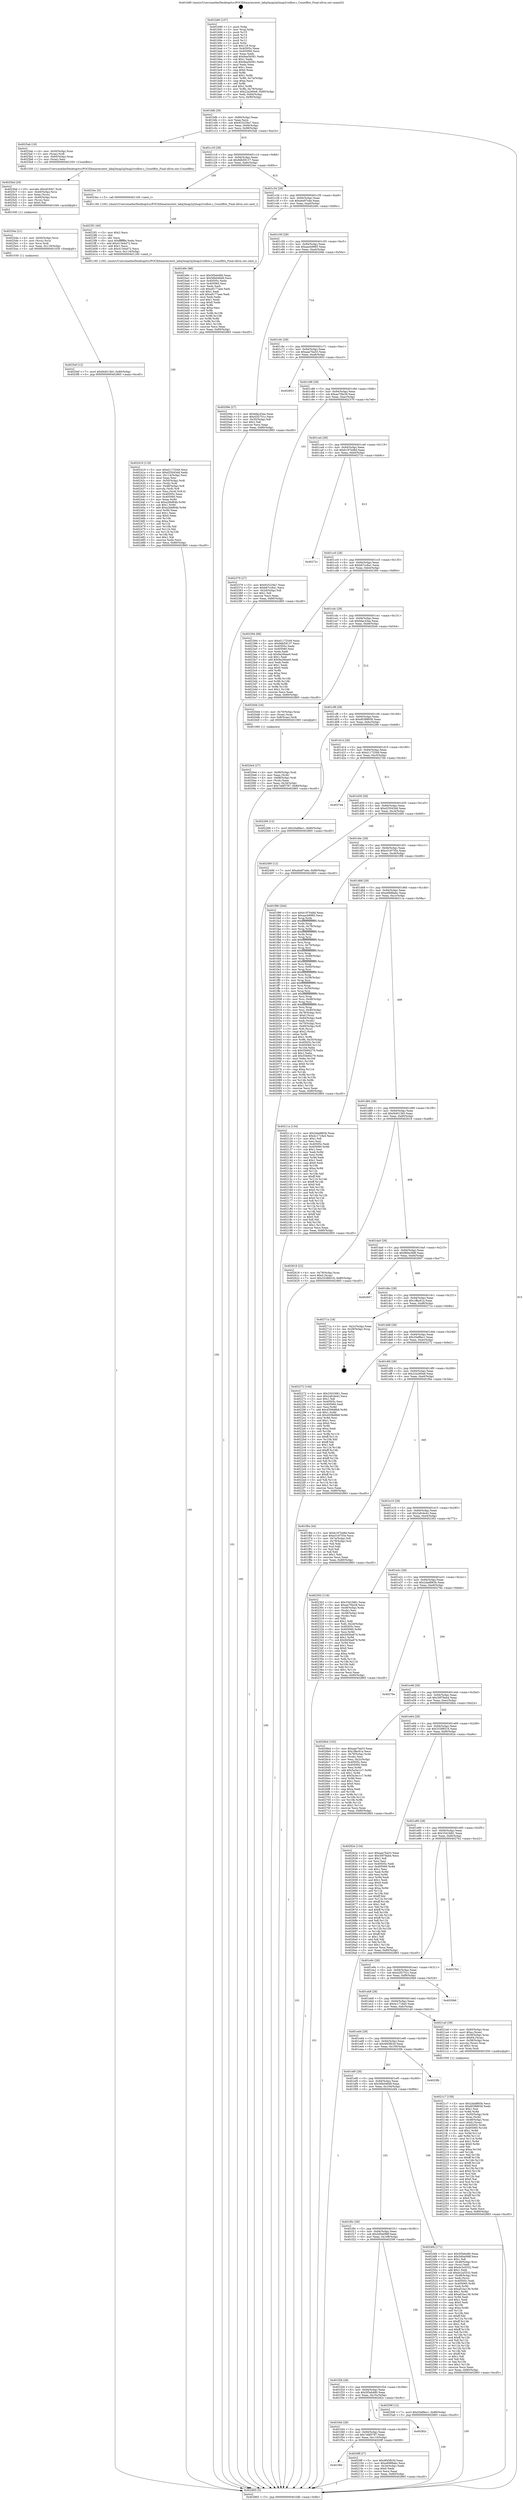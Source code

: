 digraph "0x401b90" {
  label = "0x401b90 (/mnt/c/Users/mathe/Desktop/tcc/POCII/binaries/extr_labq3map2q3map2visflow.c_CountBits_Final-ollvm.out::main(0))"
  labelloc = "t"
  node[shape=record]

  Entry [label="",width=0.3,height=0.3,shape=circle,fillcolor=black,style=filled]
  "0x401bfb" [label="{
     0x401bfb [29]\l
     | [instrs]\l
     &nbsp;&nbsp;0x401bfb \<+3\>: mov -0x80(%rbp),%eax\l
     &nbsp;&nbsp;0x401bfe \<+2\>: mov %eax,%ecx\l
     &nbsp;&nbsp;0x401c00 \<+6\>: sub $0x933229a7,%ecx\l
     &nbsp;&nbsp;0x401c06 \<+6\>: mov %eax,-0x94(%rbp)\l
     &nbsp;&nbsp;0x401c0c \<+6\>: mov %ecx,-0x98(%rbp)\l
     &nbsp;&nbsp;0x401c12 \<+6\>: je 00000000004025ab \<main+0xa1b\>\l
  }"]
  "0x4025ab" [label="{
     0x4025ab [18]\l
     | [instrs]\l
     &nbsp;&nbsp;0x4025ab \<+4\>: mov -0x50(%rbp),%rax\l
     &nbsp;&nbsp;0x4025af \<+3\>: mov (%rax),%rdi\l
     &nbsp;&nbsp;0x4025b2 \<+4\>: mov -0x60(%rbp),%rax\l
     &nbsp;&nbsp;0x4025b6 \<+2\>: mov (%rax),%esi\l
     &nbsp;&nbsp;0x4025b8 \<+5\>: call 0000000000401550 \<CountBits\>\l
     | [calls]\l
     &nbsp;&nbsp;0x401550 \{1\} (/mnt/c/Users/mathe/Desktop/tcc/POCII/binaries/extr_labq3map2q3map2visflow.c_CountBits_Final-ollvm.out::CountBits)\l
  }"]
  "0x401c18" [label="{
     0x401c18 [28]\l
     | [instrs]\l
     &nbsp;&nbsp;0x401c18 \<+5\>: jmp 0000000000401c1d \<main+0x8d\>\l
     &nbsp;&nbsp;0x401c1d \<+6\>: mov -0x94(%rbp),%eax\l
     &nbsp;&nbsp;0x401c23 \<+5\>: sub $0x9db59137,%eax\l
     &nbsp;&nbsp;0x401c28 \<+6\>: mov %eax,-0x9c(%rbp)\l
     &nbsp;&nbsp;0x401c2e \<+6\>: je 00000000004023ec \<main+0x85c\>\l
  }"]
  Exit [label="",width=0.3,height=0.3,shape=circle,fillcolor=black,style=filled,peripheries=2]
  "0x4023ec" [label="{
     0x4023ec [5]\l
     | [instrs]\l
     &nbsp;&nbsp;0x4023ec \<+5\>: call 0000000000401160 \<next_i\>\l
     | [calls]\l
     &nbsp;&nbsp;0x401160 \{100\} (/mnt/c/Users/mathe/Desktop/tcc/POCII/binaries/extr_labq3map2q3map2visflow.c_CountBits_Final-ollvm.out::next_i)\l
  }"]
  "0x401c34" [label="{
     0x401c34 [28]\l
     | [instrs]\l
     &nbsp;&nbsp;0x401c34 \<+5\>: jmp 0000000000401c39 \<main+0xa9\>\l
     &nbsp;&nbsp;0x401c39 \<+6\>: mov -0x94(%rbp),%eax\l
     &nbsp;&nbsp;0x401c3f \<+5\>: sub $0xa6a97a4e,%eax\l
     &nbsp;&nbsp;0x401c44 \<+6\>: mov %eax,-0xa0(%rbp)\l
     &nbsp;&nbsp;0x401c4a \<+6\>: je 000000000040249c \<main+0x90c\>\l
  }"]
  "0x4025ef" [label="{
     0x4025ef [12]\l
     | [instrs]\l
     &nbsp;&nbsp;0x4025ef \<+7\>: movl $0xf44013b5,-0x80(%rbp)\l
     &nbsp;&nbsp;0x4025f6 \<+5\>: jmp 0000000000402865 \<main+0xcd5\>\l
  }"]
  "0x40249c" [label="{
     0x40249c [88]\l
     | [instrs]\l
     &nbsp;&nbsp;0x40249c \<+5\>: mov $0x5f3eb480,%eax\l
     &nbsp;&nbsp;0x4024a1 \<+5\>: mov $0x56b046d9,%ecx\l
     &nbsp;&nbsp;0x4024a6 \<+7\>: mov 0x40505c,%edx\l
     &nbsp;&nbsp;0x4024ad \<+7\>: mov 0x405060,%esi\l
     &nbsp;&nbsp;0x4024b4 \<+2\>: mov %edx,%edi\l
     &nbsp;&nbsp;0x4024b6 \<+6\>: sub $0xa9177aee,%edi\l
     &nbsp;&nbsp;0x4024bc \<+3\>: sub $0x1,%edi\l
     &nbsp;&nbsp;0x4024bf \<+6\>: add $0xa9177aee,%edi\l
     &nbsp;&nbsp;0x4024c5 \<+3\>: imul %edi,%edx\l
     &nbsp;&nbsp;0x4024c8 \<+3\>: and $0x1,%edx\l
     &nbsp;&nbsp;0x4024cb \<+3\>: cmp $0x0,%edx\l
     &nbsp;&nbsp;0x4024ce \<+4\>: sete %r8b\l
     &nbsp;&nbsp;0x4024d2 \<+3\>: cmp $0xa,%esi\l
     &nbsp;&nbsp;0x4024d5 \<+4\>: setl %r9b\l
     &nbsp;&nbsp;0x4024d9 \<+3\>: mov %r8b,%r10b\l
     &nbsp;&nbsp;0x4024dc \<+3\>: and %r9b,%r10b\l
     &nbsp;&nbsp;0x4024df \<+3\>: xor %r9b,%r8b\l
     &nbsp;&nbsp;0x4024e2 \<+3\>: or %r8b,%r10b\l
     &nbsp;&nbsp;0x4024e5 \<+4\>: test $0x1,%r10b\l
     &nbsp;&nbsp;0x4024e9 \<+3\>: cmovne %ecx,%eax\l
     &nbsp;&nbsp;0x4024ec \<+3\>: mov %eax,-0x80(%rbp)\l
     &nbsp;&nbsp;0x4024ef \<+5\>: jmp 0000000000402865 \<main+0xcd5\>\l
  }"]
  "0x401c50" [label="{
     0x401c50 [28]\l
     | [instrs]\l
     &nbsp;&nbsp;0x401c50 \<+5\>: jmp 0000000000401c55 \<main+0xc5\>\l
     &nbsp;&nbsp;0x401c55 \<+6\>: mov -0x94(%rbp),%eax\l
     &nbsp;&nbsp;0x401c5b \<+5\>: sub $0xaacb9985,%eax\l
     &nbsp;&nbsp;0x401c60 \<+6\>: mov %eax,-0xa4(%rbp)\l
     &nbsp;&nbsp;0x401c66 \<+6\>: je 000000000040209e \<main+0x50e\>\l
  }"]
  "0x4025da" [label="{
     0x4025da [21]\l
     | [instrs]\l
     &nbsp;&nbsp;0x4025da \<+4\>: mov -0x50(%rbp),%rcx\l
     &nbsp;&nbsp;0x4025de \<+3\>: mov (%rcx),%rcx\l
     &nbsp;&nbsp;0x4025e1 \<+3\>: mov %rcx,%rdi\l
     &nbsp;&nbsp;0x4025e4 \<+6\>: mov %eax,-0x118(%rbp)\l
     &nbsp;&nbsp;0x4025ea \<+5\>: call 0000000000401030 \<free@plt\>\l
     | [calls]\l
     &nbsp;&nbsp;0x401030 \{1\} (unknown)\l
  }"]
  "0x40209e" [label="{
     0x40209e [27]\l
     | [instrs]\l
     &nbsp;&nbsp;0x40209e \<+5\>: mov $0xbfac43ea,%eax\l
     &nbsp;&nbsp;0x4020a3 \<+5\>: mov $0x42f2701c,%ecx\l
     &nbsp;&nbsp;0x4020a8 \<+3\>: mov -0x35(%rbp),%dl\l
     &nbsp;&nbsp;0x4020ab \<+3\>: test $0x1,%dl\l
     &nbsp;&nbsp;0x4020ae \<+3\>: cmovne %ecx,%eax\l
     &nbsp;&nbsp;0x4020b1 \<+3\>: mov %eax,-0x80(%rbp)\l
     &nbsp;&nbsp;0x4020b4 \<+5\>: jmp 0000000000402865 \<main+0xcd5\>\l
  }"]
  "0x401c6c" [label="{
     0x401c6c [28]\l
     | [instrs]\l
     &nbsp;&nbsp;0x401c6c \<+5\>: jmp 0000000000401c71 \<main+0xe1\>\l
     &nbsp;&nbsp;0x401c71 \<+6\>: mov -0x94(%rbp),%eax\l
     &nbsp;&nbsp;0x401c77 \<+5\>: sub $0xaae7ba53,%eax\l
     &nbsp;&nbsp;0x401c7c \<+6\>: mov %eax,-0xa8(%rbp)\l
     &nbsp;&nbsp;0x401c82 \<+6\>: je 0000000000402853 \<main+0xcc3\>\l
  }"]
  "0x4025bd" [label="{
     0x4025bd [29]\l
     | [instrs]\l
     &nbsp;&nbsp;0x4025bd \<+10\>: movabs $0x4030b7,%rdi\l
     &nbsp;&nbsp;0x4025c7 \<+4\>: mov -0x40(%rbp),%rcx\l
     &nbsp;&nbsp;0x4025cb \<+2\>: mov %eax,(%rcx)\l
     &nbsp;&nbsp;0x4025cd \<+4\>: mov -0x40(%rbp),%rcx\l
     &nbsp;&nbsp;0x4025d1 \<+2\>: mov (%rcx),%esi\l
     &nbsp;&nbsp;0x4025d3 \<+2\>: mov $0x0,%al\l
     &nbsp;&nbsp;0x4025d5 \<+5\>: call 0000000000401040 \<printf@plt\>\l
     | [calls]\l
     &nbsp;&nbsp;0x401040 \{1\} (unknown)\l
  }"]
  "0x402853" [label="{
     0x402853\l
  }", style=dashed]
  "0x401c88" [label="{
     0x401c88 [28]\l
     | [instrs]\l
     &nbsp;&nbsp;0x401c88 \<+5\>: jmp 0000000000401c8d \<main+0xfd\>\l
     &nbsp;&nbsp;0x401c8d \<+6\>: mov -0x94(%rbp),%eax\l
     &nbsp;&nbsp;0x401c93 \<+5\>: sub $0xae7f4e28,%eax\l
     &nbsp;&nbsp;0x401c98 \<+6\>: mov %eax,-0xac(%rbp)\l
     &nbsp;&nbsp;0x401c9e \<+6\>: je 0000000000402379 \<main+0x7e9\>\l
  }"]
  "0x402419" [label="{
     0x402419 [119]\l
     | [instrs]\l
     &nbsp;&nbsp;0x402419 \<+5\>: mov $0xd1172549,%ecx\l
     &nbsp;&nbsp;0x40241e \<+5\>: mov $0xd25043dd,%edx\l
     &nbsp;&nbsp;0x402423 \<+6\>: mov -0x114(%rbp),%esi\l
     &nbsp;&nbsp;0x402429 \<+3\>: imul %eax,%esi\l
     &nbsp;&nbsp;0x40242c \<+4\>: mov -0x50(%rbp),%rdi\l
     &nbsp;&nbsp;0x402430 \<+3\>: mov (%rdi),%rdi\l
     &nbsp;&nbsp;0x402433 \<+4\>: mov -0x48(%rbp),%r8\l
     &nbsp;&nbsp;0x402437 \<+3\>: movslq (%r8),%r8\l
     &nbsp;&nbsp;0x40243a \<+4\>: mov %esi,(%rdi,%r8,4)\l
     &nbsp;&nbsp;0x40243e \<+7\>: mov 0x40505c,%eax\l
     &nbsp;&nbsp;0x402445 \<+7\>: mov 0x405060,%esi\l
     &nbsp;&nbsp;0x40244c \<+3\>: mov %eax,%r9d\l
     &nbsp;&nbsp;0x40244f \<+7\>: sub $0xa2bbf64b,%r9d\l
     &nbsp;&nbsp;0x402456 \<+4\>: sub $0x1,%r9d\l
     &nbsp;&nbsp;0x40245a \<+7\>: add $0xa2bbf64b,%r9d\l
     &nbsp;&nbsp;0x402461 \<+4\>: imul %r9d,%eax\l
     &nbsp;&nbsp;0x402465 \<+3\>: and $0x1,%eax\l
     &nbsp;&nbsp;0x402468 \<+3\>: cmp $0x0,%eax\l
     &nbsp;&nbsp;0x40246b \<+4\>: sete %r10b\l
     &nbsp;&nbsp;0x40246f \<+3\>: cmp $0xa,%esi\l
     &nbsp;&nbsp;0x402472 \<+4\>: setl %r11b\l
     &nbsp;&nbsp;0x402476 \<+3\>: mov %r10b,%bl\l
     &nbsp;&nbsp;0x402479 \<+3\>: and %r11b,%bl\l
     &nbsp;&nbsp;0x40247c \<+3\>: xor %r11b,%r10b\l
     &nbsp;&nbsp;0x40247f \<+3\>: or %r10b,%bl\l
     &nbsp;&nbsp;0x402482 \<+3\>: test $0x1,%bl\l
     &nbsp;&nbsp;0x402485 \<+3\>: cmovne %edx,%ecx\l
     &nbsp;&nbsp;0x402488 \<+3\>: mov %ecx,-0x80(%rbp)\l
     &nbsp;&nbsp;0x40248b \<+5\>: jmp 0000000000402865 \<main+0xcd5\>\l
  }"]
  "0x402379" [label="{
     0x402379 [27]\l
     | [instrs]\l
     &nbsp;&nbsp;0x402379 \<+5\>: mov $0x933229a7,%eax\l
     &nbsp;&nbsp;0x40237e \<+5\>: mov $0xb67cc6a1,%ecx\l
     &nbsp;&nbsp;0x402383 \<+3\>: mov -0x2d(%rbp),%dl\l
     &nbsp;&nbsp;0x402386 \<+3\>: test $0x1,%dl\l
     &nbsp;&nbsp;0x402389 \<+3\>: cmovne %ecx,%eax\l
     &nbsp;&nbsp;0x40238c \<+3\>: mov %eax,-0x80(%rbp)\l
     &nbsp;&nbsp;0x40238f \<+5\>: jmp 0000000000402865 \<main+0xcd5\>\l
  }"]
  "0x401ca4" [label="{
     0x401ca4 [28]\l
     | [instrs]\l
     &nbsp;&nbsp;0x401ca4 \<+5\>: jmp 0000000000401ca9 \<main+0x119\>\l
     &nbsp;&nbsp;0x401ca9 \<+6\>: mov -0x94(%rbp),%eax\l
     &nbsp;&nbsp;0x401caf \<+5\>: sub $0xb197b48d,%eax\l
     &nbsp;&nbsp;0x401cb4 \<+6\>: mov %eax,-0xb0(%rbp)\l
     &nbsp;&nbsp;0x401cba \<+6\>: je 000000000040272c \<main+0xb9c\>\l
  }"]
  "0x4023f1" [label="{
     0x4023f1 [40]\l
     | [instrs]\l
     &nbsp;&nbsp;0x4023f1 \<+5\>: mov $0x2,%ecx\l
     &nbsp;&nbsp;0x4023f6 \<+1\>: cltd\l
     &nbsp;&nbsp;0x4023f7 \<+2\>: idiv %ecx\l
     &nbsp;&nbsp;0x4023f9 \<+6\>: imul $0xfffffffe,%edx,%ecx\l
     &nbsp;&nbsp;0x4023ff \<+6\>: add $0x41344d72,%ecx\l
     &nbsp;&nbsp;0x402405 \<+3\>: add $0x1,%ecx\l
     &nbsp;&nbsp;0x402408 \<+6\>: sub $0x41344d72,%ecx\l
     &nbsp;&nbsp;0x40240e \<+6\>: mov %ecx,-0x114(%rbp)\l
     &nbsp;&nbsp;0x402414 \<+5\>: call 0000000000401160 \<next_i\>\l
     | [calls]\l
     &nbsp;&nbsp;0x401160 \{100\} (/mnt/c/Users/mathe/Desktop/tcc/POCII/binaries/extr_labq3map2q3map2visflow.c_CountBits_Final-ollvm.out::next_i)\l
  }"]
  "0x40272c" [label="{
     0x40272c\l
  }", style=dashed]
  "0x401cc0" [label="{
     0x401cc0 [28]\l
     | [instrs]\l
     &nbsp;&nbsp;0x401cc0 \<+5\>: jmp 0000000000401cc5 \<main+0x135\>\l
     &nbsp;&nbsp;0x401cc5 \<+6\>: mov -0x94(%rbp),%eax\l
     &nbsp;&nbsp;0x401ccb \<+5\>: sub $0xb67cc6a1,%eax\l
     &nbsp;&nbsp;0x401cd0 \<+6\>: mov %eax,-0xb4(%rbp)\l
     &nbsp;&nbsp;0x401cd6 \<+6\>: je 0000000000402394 \<main+0x804\>\l
  }"]
  "0x4021c7" [label="{
     0x4021c7 [159]\l
     | [instrs]\l
     &nbsp;&nbsp;0x4021c7 \<+5\>: mov $0x2dad883b,%ecx\l
     &nbsp;&nbsp;0x4021cc \<+5\>: mov $0xd0388936,%edx\l
     &nbsp;&nbsp;0x4021d1 \<+3\>: mov $0x1,%sil\l
     &nbsp;&nbsp;0x4021d4 \<+3\>: xor %r8d,%r8d\l
     &nbsp;&nbsp;0x4021d7 \<+4\>: mov -0x50(%rbp),%rdi\l
     &nbsp;&nbsp;0x4021db \<+3\>: mov %rax,(%rdi)\l
     &nbsp;&nbsp;0x4021de \<+4\>: mov -0x48(%rbp),%rax\l
     &nbsp;&nbsp;0x4021e2 \<+6\>: movl $0x0,(%rax)\l
     &nbsp;&nbsp;0x4021e8 \<+8\>: mov 0x40505c,%r9d\l
     &nbsp;&nbsp;0x4021f0 \<+8\>: mov 0x405060,%r10d\l
     &nbsp;&nbsp;0x4021f8 \<+4\>: sub $0x1,%r8d\l
     &nbsp;&nbsp;0x4021fc \<+3\>: mov %r9d,%r11d\l
     &nbsp;&nbsp;0x4021ff \<+3\>: add %r8d,%r11d\l
     &nbsp;&nbsp;0x402202 \<+4\>: imul %r11d,%r9d\l
     &nbsp;&nbsp;0x402206 \<+4\>: and $0x1,%r9d\l
     &nbsp;&nbsp;0x40220a \<+4\>: cmp $0x0,%r9d\l
     &nbsp;&nbsp;0x40220e \<+3\>: sete %bl\l
     &nbsp;&nbsp;0x402211 \<+4\>: cmp $0xa,%r10d\l
     &nbsp;&nbsp;0x402215 \<+4\>: setl %r14b\l
     &nbsp;&nbsp;0x402219 \<+3\>: mov %bl,%r15b\l
     &nbsp;&nbsp;0x40221c \<+4\>: xor $0xff,%r15b\l
     &nbsp;&nbsp;0x402220 \<+3\>: mov %r14b,%r12b\l
     &nbsp;&nbsp;0x402223 \<+4\>: xor $0xff,%r12b\l
     &nbsp;&nbsp;0x402227 \<+4\>: xor $0x0,%sil\l
     &nbsp;&nbsp;0x40222b \<+3\>: mov %r15b,%r13b\l
     &nbsp;&nbsp;0x40222e \<+4\>: and $0x0,%r13b\l
     &nbsp;&nbsp;0x402232 \<+3\>: and %sil,%bl\l
     &nbsp;&nbsp;0x402235 \<+3\>: mov %r12b,%al\l
     &nbsp;&nbsp;0x402238 \<+2\>: and $0x0,%al\l
     &nbsp;&nbsp;0x40223a \<+3\>: and %sil,%r14b\l
     &nbsp;&nbsp;0x40223d \<+3\>: or %bl,%r13b\l
     &nbsp;&nbsp;0x402240 \<+3\>: or %r14b,%al\l
     &nbsp;&nbsp;0x402243 \<+3\>: xor %al,%r13b\l
     &nbsp;&nbsp;0x402246 \<+3\>: or %r12b,%r15b\l
     &nbsp;&nbsp;0x402249 \<+4\>: xor $0xff,%r15b\l
     &nbsp;&nbsp;0x40224d \<+4\>: or $0x0,%sil\l
     &nbsp;&nbsp;0x402251 \<+3\>: and %sil,%r15b\l
     &nbsp;&nbsp;0x402254 \<+3\>: or %r15b,%r13b\l
     &nbsp;&nbsp;0x402257 \<+4\>: test $0x1,%r13b\l
     &nbsp;&nbsp;0x40225b \<+3\>: cmovne %edx,%ecx\l
     &nbsp;&nbsp;0x40225e \<+3\>: mov %ecx,-0x80(%rbp)\l
     &nbsp;&nbsp;0x402261 \<+5\>: jmp 0000000000402865 \<main+0xcd5\>\l
  }"]
  "0x402394" [label="{
     0x402394 [88]\l
     | [instrs]\l
     &nbsp;&nbsp;0x402394 \<+5\>: mov $0xd1172549,%eax\l
     &nbsp;&nbsp;0x402399 \<+5\>: mov $0x9db59137,%ecx\l
     &nbsp;&nbsp;0x40239e \<+7\>: mov 0x40505c,%edx\l
     &nbsp;&nbsp;0x4023a5 \<+7\>: mov 0x405060,%esi\l
     &nbsp;&nbsp;0x4023ac \<+2\>: mov %edx,%edi\l
     &nbsp;&nbsp;0x4023ae \<+6\>: sub $0x9a26bae0,%edi\l
     &nbsp;&nbsp;0x4023b4 \<+3\>: sub $0x1,%edi\l
     &nbsp;&nbsp;0x4023b7 \<+6\>: add $0x9a26bae0,%edi\l
     &nbsp;&nbsp;0x4023bd \<+3\>: imul %edi,%edx\l
     &nbsp;&nbsp;0x4023c0 \<+3\>: and $0x1,%edx\l
     &nbsp;&nbsp;0x4023c3 \<+3\>: cmp $0x0,%edx\l
     &nbsp;&nbsp;0x4023c6 \<+4\>: sete %r8b\l
     &nbsp;&nbsp;0x4023ca \<+3\>: cmp $0xa,%esi\l
     &nbsp;&nbsp;0x4023cd \<+4\>: setl %r9b\l
     &nbsp;&nbsp;0x4023d1 \<+3\>: mov %r8b,%r10b\l
     &nbsp;&nbsp;0x4023d4 \<+3\>: and %r9b,%r10b\l
     &nbsp;&nbsp;0x4023d7 \<+3\>: xor %r9b,%r8b\l
     &nbsp;&nbsp;0x4023da \<+3\>: or %r8b,%r10b\l
     &nbsp;&nbsp;0x4023dd \<+4\>: test $0x1,%r10b\l
     &nbsp;&nbsp;0x4023e1 \<+3\>: cmovne %ecx,%eax\l
     &nbsp;&nbsp;0x4023e4 \<+3\>: mov %eax,-0x80(%rbp)\l
     &nbsp;&nbsp;0x4023e7 \<+5\>: jmp 0000000000402865 \<main+0xcd5\>\l
  }"]
  "0x401cdc" [label="{
     0x401cdc [28]\l
     | [instrs]\l
     &nbsp;&nbsp;0x401cdc \<+5\>: jmp 0000000000401ce1 \<main+0x151\>\l
     &nbsp;&nbsp;0x401ce1 \<+6\>: mov -0x94(%rbp),%eax\l
     &nbsp;&nbsp;0x401ce7 \<+5\>: sub $0xbfac43ea,%eax\l
     &nbsp;&nbsp;0x401cec \<+6\>: mov %eax,-0xb8(%rbp)\l
     &nbsp;&nbsp;0x401cf2 \<+6\>: je 00000000004020d4 \<main+0x544\>\l
  }"]
  "0x401f60" [label="{
     0x401f60\l
  }", style=dashed]
  "0x4020d4" [label="{
     0x4020d4 [16]\l
     | [instrs]\l
     &nbsp;&nbsp;0x4020d4 \<+4\>: mov -0x70(%rbp),%rax\l
     &nbsp;&nbsp;0x4020d8 \<+3\>: mov (%rax),%rax\l
     &nbsp;&nbsp;0x4020db \<+4\>: mov 0x8(%rax),%rdi\l
     &nbsp;&nbsp;0x4020df \<+5\>: call 0000000000401060 \<atoi@plt\>\l
     | [calls]\l
     &nbsp;&nbsp;0x401060 \{1\} (unknown)\l
  }"]
  "0x401cf8" [label="{
     0x401cf8 [28]\l
     | [instrs]\l
     &nbsp;&nbsp;0x401cf8 \<+5\>: jmp 0000000000401cfd \<main+0x16d\>\l
     &nbsp;&nbsp;0x401cfd \<+6\>: mov -0x94(%rbp),%eax\l
     &nbsp;&nbsp;0x401d03 \<+5\>: sub $0xd0388936,%eax\l
     &nbsp;&nbsp;0x401d08 \<+6\>: mov %eax,-0xbc(%rbp)\l
     &nbsp;&nbsp;0x401d0e \<+6\>: je 0000000000402266 \<main+0x6d6\>\l
  }"]
  "0x4020ff" [label="{
     0x4020ff [27]\l
     | [instrs]\l
     &nbsp;&nbsp;0x4020ff \<+5\>: mov $0x4f45fb3d,%eax\l
     &nbsp;&nbsp;0x402104 \<+5\>: mov $0xe6988abc,%ecx\l
     &nbsp;&nbsp;0x402109 \<+3\>: mov -0x34(%rbp),%edx\l
     &nbsp;&nbsp;0x40210c \<+3\>: cmp $0x0,%edx\l
     &nbsp;&nbsp;0x40210f \<+3\>: cmove %ecx,%eax\l
     &nbsp;&nbsp;0x402112 \<+3\>: mov %eax,-0x80(%rbp)\l
     &nbsp;&nbsp;0x402115 \<+5\>: jmp 0000000000402865 \<main+0xcd5\>\l
  }"]
  "0x402266" [label="{
     0x402266 [12]\l
     | [instrs]\l
     &nbsp;&nbsp;0x402266 \<+7\>: movl $0x20af9ec1,-0x80(%rbp)\l
     &nbsp;&nbsp;0x40226d \<+5\>: jmp 0000000000402865 \<main+0xcd5\>\l
  }"]
  "0x401d14" [label="{
     0x401d14 [28]\l
     | [instrs]\l
     &nbsp;&nbsp;0x401d14 \<+5\>: jmp 0000000000401d19 \<main+0x189\>\l
     &nbsp;&nbsp;0x401d19 \<+6\>: mov -0x94(%rbp),%eax\l
     &nbsp;&nbsp;0x401d1f \<+5\>: sub $0xd1172549,%eax\l
     &nbsp;&nbsp;0x401d24 \<+6\>: mov %eax,-0xc0(%rbp)\l
     &nbsp;&nbsp;0x401d2a \<+6\>: je 00000000004027d4 \<main+0xc44\>\l
  }"]
  "0x401f44" [label="{
     0x401f44 [28]\l
     | [instrs]\l
     &nbsp;&nbsp;0x401f44 \<+5\>: jmp 0000000000401f49 \<main+0x3b9\>\l
     &nbsp;&nbsp;0x401f49 \<+6\>: mov -0x94(%rbp),%eax\l
     &nbsp;&nbsp;0x401f4f \<+5\>: sub $0x7ddf3787,%eax\l
     &nbsp;&nbsp;0x401f54 \<+6\>: mov %eax,-0x110(%rbp)\l
     &nbsp;&nbsp;0x401f5a \<+6\>: je 00000000004020ff \<main+0x56f\>\l
  }"]
  "0x4027d4" [label="{
     0x4027d4\l
  }", style=dashed]
  "0x401d30" [label="{
     0x401d30 [28]\l
     | [instrs]\l
     &nbsp;&nbsp;0x401d30 \<+5\>: jmp 0000000000401d35 \<main+0x1a5\>\l
     &nbsp;&nbsp;0x401d35 \<+6\>: mov -0x94(%rbp),%eax\l
     &nbsp;&nbsp;0x401d3b \<+5\>: sub $0xd25043dd,%eax\l
     &nbsp;&nbsp;0x401d40 \<+6\>: mov %eax,-0xc4(%rbp)\l
     &nbsp;&nbsp;0x401d46 \<+6\>: je 0000000000402490 \<main+0x900\>\l
  }"]
  "0x40282c" [label="{
     0x40282c\l
  }", style=dashed]
  "0x402490" [label="{
     0x402490 [12]\l
     | [instrs]\l
     &nbsp;&nbsp;0x402490 \<+7\>: movl $0xa6a97a4e,-0x80(%rbp)\l
     &nbsp;&nbsp;0x402497 \<+5\>: jmp 0000000000402865 \<main+0xcd5\>\l
  }"]
  "0x401d4c" [label="{
     0x401d4c [28]\l
     | [instrs]\l
     &nbsp;&nbsp;0x401d4c \<+5\>: jmp 0000000000401d51 \<main+0x1c1\>\l
     &nbsp;&nbsp;0x401d51 \<+6\>: mov -0x94(%rbp),%eax\l
     &nbsp;&nbsp;0x401d57 \<+5\>: sub $0xe318755e,%eax\l
     &nbsp;&nbsp;0x401d5c \<+6\>: mov %eax,-0xc8(%rbp)\l
     &nbsp;&nbsp;0x401d62 \<+6\>: je 0000000000401f96 \<main+0x406\>\l
  }"]
  "0x401f28" [label="{
     0x401f28 [28]\l
     | [instrs]\l
     &nbsp;&nbsp;0x401f28 \<+5\>: jmp 0000000000401f2d \<main+0x39d\>\l
     &nbsp;&nbsp;0x401f2d \<+6\>: mov -0x94(%rbp),%eax\l
     &nbsp;&nbsp;0x401f33 \<+5\>: sub $0x5f3eb480,%eax\l
     &nbsp;&nbsp;0x401f38 \<+6\>: mov %eax,-0x10c(%rbp)\l
     &nbsp;&nbsp;0x401f3e \<+6\>: je 000000000040282c \<main+0xc9c\>\l
  }"]
  "0x401f96" [label="{
     0x401f96 [264]\l
     | [instrs]\l
     &nbsp;&nbsp;0x401f96 \<+5\>: mov $0xb197b48d,%eax\l
     &nbsp;&nbsp;0x401f9b \<+5\>: mov $0xaacb9985,%ecx\l
     &nbsp;&nbsp;0x401fa0 \<+3\>: mov %rsp,%rdx\l
     &nbsp;&nbsp;0x401fa3 \<+4\>: add $0xfffffffffffffff0,%rdx\l
     &nbsp;&nbsp;0x401fa7 \<+3\>: mov %rdx,%rsp\l
     &nbsp;&nbsp;0x401faa \<+4\>: mov %rdx,-0x78(%rbp)\l
     &nbsp;&nbsp;0x401fae \<+3\>: mov %rsp,%rdx\l
     &nbsp;&nbsp;0x401fb1 \<+4\>: add $0xfffffffffffffff0,%rdx\l
     &nbsp;&nbsp;0x401fb5 \<+3\>: mov %rdx,%rsp\l
     &nbsp;&nbsp;0x401fb8 \<+3\>: mov %rsp,%rsi\l
     &nbsp;&nbsp;0x401fbb \<+4\>: add $0xfffffffffffffff0,%rsi\l
     &nbsp;&nbsp;0x401fbf \<+3\>: mov %rsi,%rsp\l
     &nbsp;&nbsp;0x401fc2 \<+4\>: mov %rsi,-0x70(%rbp)\l
     &nbsp;&nbsp;0x401fc6 \<+3\>: mov %rsp,%rsi\l
     &nbsp;&nbsp;0x401fc9 \<+4\>: add $0xfffffffffffffff0,%rsi\l
     &nbsp;&nbsp;0x401fcd \<+3\>: mov %rsi,%rsp\l
     &nbsp;&nbsp;0x401fd0 \<+4\>: mov %rsi,-0x68(%rbp)\l
     &nbsp;&nbsp;0x401fd4 \<+3\>: mov %rsp,%rsi\l
     &nbsp;&nbsp;0x401fd7 \<+4\>: add $0xfffffffffffffff0,%rsi\l
     &nbsp;&nbsp;0x401fdb \<+3\>: mov %rsi,%rsp\l
     &nbsp;&nbsp;0x401fde \<+4\>: mov %rsi,-0x60(%rbp)\l
     &nbsp;&nbsp;0x401fe2 \<+3\>: mov %rsp,%rsi\l
     &nbsp;&nbsp;0x401fe5 \<+4\>: add $0xfffffffffffffff0,%rsi\l
     &nbsp;&nbsp;0x401fe9 \<+3\>: mov %rsi,%rsp\l
     &nbsp;&nbsp;0x401fec \<+4\>: mov %rsi,-0x58(%rbp)\l
     &nbsp;&nbsp;0x401ff0 \<+3\>: mov %rsp,%rsi\l
     &nbsp;&nbsp;0x401ff3 \<+4\>: add $0xfffffffffffffff0,%rsi\l
     &nbsp;&nbsp;0x401ff7 \<+3\>: mov %rsi,%rsp\l
     &nbsp;&nbsp;0x401ffa \<+4\>: mov %rsi,-0x50(%rbp)\l
     &nbsp;&nbsp;0x401ffe \<+3\>: mov %rsp,%rsi\l
     &nbsp;&nbsp;0x402001 \<+4\>: add $0xfffffffffffffff0,%rsi\l
     &nbsp;&nbsp;0x402005 \<+3\>: mov %rsi,%rsp\l
     &nbsp;&nbsp;0x402008 \<+4\>: mov %rsi,-0x48(%rbp)\l
     &nbsp;&nbsp;0x40200c \<+3\>: mov %rsp,%rsi\l
     &nbsp;&nbsp;0x40200f \<+4\>: add $0xfffffffffffffff0,%rsi\l
     &nbsp;&nbsp;0x402013 \<+3\>: mov %rsi,%rsp\l
     &nbsp;&nbsp;0x402016 \<+4\>: mov %rsi,-0x40(%rbp)\l
     &nbsp;&nbsp;0x40201a \<+4\>: mov -0x78(%rbp),%rsi\l
     &nbsp;&nbsp;0x40201e \<+6\>: movl $0x0,(%rsi)\l
     &nbsp;&nbsp;0x402024 \<+6\>: mov -0x84(%rbp),%edi\l
     &nbsp;&nbsp;0x40202a \<+2\>: mov %edi,(%rdx)\l
     &nbsp;&nbsp;0x40202c \<+4\>: mov -0x70(%rbp),%rsi\l
     &nbsp;&nbsp;0x402030 \<+7\>: mov -0x90(%rbp),%r8\l
     &nbsp;&nbsp;0x402037 \<+3\>: mov %r8,(%rsi)\l
     &nbsp;&nbsp;0x40203a \<+3\>: cmpl $0x2,(%rdx)\l
     &nbsp;&nbsp;0x40203d \<+4\>: setne %r9b\l
     &nbsp;&nbsp;0x402041 \<+4\>: and $0x1,%r9b\l
     &nbsp;&nbsp;0x402045 \<+4\>: mov %r9b,-0x35(%rbp)\l
     &nbsp;&nbsp;0x402049 \<+8\>: mov 0x40505c,%r10d\l
     &nbsp;&nbsp;0x402051 \<+8\>: mov 0x405060,%r11d\l
     &nbsp;&nbsp;0x402059 \<+3\>: mov %r10d,%ebx\l
     &nbsp;&nbsp;0x40205c \<+6\>: sub $0x55b84279,%ebx\l
     &nbsp;&nbsp;0x402062 \<+3\>: sub $0x1,%ebx\l
     &nbsp;&nbsp;0x402065 \<+6\>: add $0x55b84279,%ebx\l
     &nbsp;&nbsp;0x40206b \<+4\>: imul %ebx,%r10d\l
     &nbsp;&nbsp;0x40206f \<+4\>: and $0x1,%r10d\l
     &nbsp;&nbsp;0x402073 \<+4\>: cmp $0x0,%r10d\l
     &nbsp;&nbsp;0x402077 \<+4\>: sete %r9b\l
     &nbsp;&nbsp;0x40207b \<+4\>: cmp $0xa,%r11d\l
     &nbsp;&nbsp;0x40207f \<+4\>: setl %r14b\l
     &nbsp;&nbsp;0x402083 \<+3\>: mov %r9b,%r15b\l
     &nbsp;&nbsp;0x402086 \<+3\>: and %r14b,%r15b\l
     &nbsp;&nbsp;0x402089 \<+3\>: xor %r14b,%r9b\l
     &nbsp;&nbsp;0x40208c \<+3\>: or %r9b,%r15b\l
     &nbsp;&nbsp;0x40208f \<+4\>: test $0x1,%r15b\l
     &nbsp;&nbsp;0x402093 \<+3\>: cmovne %ecx,%eax\l
     &nbsp;&nbsp;0x402096 \<+3\>: mov %eax,-0x80(%rbp)\l
     &nbsp;&nbsp;0x402099 \<+5\>: jmp 0000000000402865 \<main+0xcd5\>\l
  }"]
  "0x401d68" [label="{
     0x401d68 [28]\l
     | [instrs]\l
     &nbsp;&nbsp;0x401d68 \<+5\>: jmp 0000000000401d6d \<main+0x1dd\>\l
     &nbsp;&nbsp;0x401d6d \<+6\>: mov -0x94(%rbp),%eax\l
     &nbsp;&nbsp;0x401d73 \<+5\>: sub $0xe6988abc,%eax\l
     &nbsp;&nbsp;0x401d78 \<+6\>: mov %eax,-0xcc(%rbp)\l
     &nbsp;&nbsp;0x401d7e \<+6\>: je 000000000040211a \<main+0x58a\>\l
  }"]
  "0x40259f" [label="{
     0x40259f [12]\l
     | [instrs]\l
     &nbsp;&nbsp;0x40259f \<+7\>: movl $0x20af9ec1,-0x80(%rbp)\l
     &nbsp;&nbsp;0x4025a6 \<+5\>: jmp 0000000000402865 \<main+0xcd5\>\l
  }"]
  "0x40211a" [label="{
     0x40211a [134]\l
     | [instrs]\l
     &nbsp;&nbsp;0x40211a \<+5\>: mov $0x2dad883b,%eax\l
     &nbsp;&nbsp;0x40211f \<+5\>: mov $0x4c1718a5,%ecx\l
     &nbsp;&nbsp;0x402124 \<+2\>: mov $0x1,%dl\l
     &nbsp;&nbsp;0x402126 \<+2\>: xor %esi,%esi\l
     &nbsp;&nbsp;0x402128 \<+7\>: mov 0x40505c,%edi\l
     &nbsp;&nbsp;0x40212f \<+8\>: mov 0x405060,%r8d\l
     &nbsp;&nbsp;0x402137 \<+3\>: sub $0x1,%esi\l
     &nbsp;&nbsp;0x40213a \<+3\>: mov %edi,%r9d\l
     &nbsp;&nbsp;0x40213d \<+3\>: add %esi,%r9d\l
     &nbsp;&nbsp;0x402140 \<+4\>: imul %r9d,%edi\l
     &nbsp;&nbsp;0x402144 \<+3\>: and $0x1,%edi\l
     &nbsp;&nbsp;0x402147 \<+3\>: cmp $0x0,%edi\l
     &nbsp;&nbsp;0x40214a \<+4\>: sete %r10b\l
     &nbsp;&nbsp;0x40214e \<+4\>: cmp $0xa,%r8d\l
     &nbsp;&nbsp;0x402152 \<+4\>: setl %r11b\l
     &nbsp;&nbsp;0x402156 \<+3\>: mov %r10b,%bl\l
     &nbsp;&nbsp;0x402159 \<+3\>: xor $0xff,%bl\l
     &nbsp;&nbsp;0x40215c \<+3\>: mov %r11b,%r14b\l
     &nbsp;&nbsp;0x40215f \<+4\>: xor $0xff,%r14b\l
     &nbsp;&nbsp;0x402163 \<+3\>: xor $0x0,%dl\l
     &nbsp;&nbsp;0x402166 \<+3\>: mov %bl,%r15b\l
     &nbsp;&nbsp;0x402169 \<+4\>: and $0x0,%r15b\l
     &nbsp;&nbsp;0x40216d \<+3\>: and %dl,%r10b\l
     &nbsp;&nbsp;0x402170 \<+3\>: mov %r14b,%r12b\l
     &nbsp;&nbsp;0x402173 \<+4\>: and $0x0,%r12b\l
     &nbsp;&nbsp;0x402177 \<+3\>: and %dl,%r11b\l
     &nbsp;&nbsp;0x40217a \<+3\>: or %r10b,%r15b\l
     &nbsp;&nbsp;0x40217d \<+3\>: or %r11b,%r12b\l
     &nbsp;&nbsp;0x402180 \<+3\>: xor %r12b,%r15b\l
     &nbsp;&nbsp;0x402183 \<+3\>: or %r14b,%bl\l
     &nbsp;&nbsp;0x402186 \<+3\>: xor $0xff,%bl\l
     &nbsp;&nbsp;0x402189 \<+3\>: or $0x0,%dl\l
     &nbsp;&nbsp;0x40218c \<+2\>: and %dl,%bl\l
     &nbsp;&nbsp;0x40218e \<+3\>: or %bl,%r15b\l
     &nbsp;&nbsp;0x402191 \<+4\>: test $0x1,%r15b\l
     &nbsp;&nbsp;0x402195 \<+3\>: cmovne %ecx,%eax\l
     &nbsp;&nbsp;0x402198 \<+3\>: mov %eax,-0x80(%rbp)\l
     &nbsp;&nbsp;0x40219b \<+5\>: jmp 0000000000402865 \<main+0xcd5\>\l
  }"]
  "0x401d84" [label="{
     0x401d84 [28]\l
     | [instrs]\l
     &nbsp;&nbsp;0x401d84 \<+5\>: jmp 0000000000401d89 \<main+0x1f9\>\l
     &nbsp;&nbsp;0x401d89 \<+6\>: mov -0x94(%rbp),%eax\l
     &nbsp;&nbsp;0x401d8f \<+5\>: sub $0xf44013b5,%eax\l
     &nbsp;&nbsp;0x401d94 \<+6\>: mov %eax,-0xd0(%rbp)\l
     &nbsp;&nbsp;0x401d9a \<+6\>: je 0000000000402618 \<main+0xa88\>\l
  }"]
  "0x401f0c" [label="{
     0x401f0c [28]\l
     | [instrs]\l
     &nbsp;&nbsp;0x401f0c \<+5\>: jmp 0000000000401f11 \<main+0x381\>\l
     &nbsp;&nbsp;0x401f11 \<+6\>: mov -0x94(%rbp),%eax\l
     &nbsp;&nbsp;0x401f17 \<+5\>: sub $0x5d0a098f,%eax\l
     &nbsp;&nbsp;0x401f1c \<+6\>: mov %eax,-0x108(%rbp)\l
     &nbsp;&nbsp;0x401f22 \<+6\>: je 000000000040259f \<main+0xa0f\>\l
  }"]
  "0x402618" [label="{
     0x402618 [22]\l
     | [instrs]\l
     &nbsp;&nbsp;0x402618 \<+4\>: mov -0x78(%rbp),%rax\l
     &nbsp;&nbsp;0x40261c \<+6\>: movl $0x0,(%rax)\l
     &nbsp;&nbsp;0x402622 \<+7\>: movl $0x33388516,-0x80(%rbp)\l
     &nbsp;&nbsp;0x402629 \<+5\>: jmp 0000000000402865 \<main+0xcd5\>\l
  }"]
  "0x401da0" [label="{
     0x401da0 [28]\l
     | [instrs]\l
     &nbsp;&nbsp;0x401da0 \<+5\>: jmp 0000000000401da5 \<main+0x215\>\l
     &nbsp;&nbsp;0x401da5 \<+6\>: mov -0x94(%rbp),%eax\l
     &nbsp;&nbsp;0x401dab \<+5\>: sub $0xf8dec9d8,%eax\l
     &nbsp;&nbsp;0x401db0 \<+6\>: mov %eax,-0xd4(%rbp)\l
     &nbsp;&nbsp;0x401db6 \<+6\>: je 0000000000402607 \<main+0xa77\>\l
  }"]
  "0x4024f4" [label="{
     0x4024f4 [171]\l
     | [instrs]\l
     &nbsp;&nbsp;0x4024f4 \<+5\>: mov $0x5f3eb480,%eax\l
     &nbsp;&nbsp;0x4024f9 \<+5\>: mov $0x5d0a098f,%ecx\l
     &nbsp;&nbsp;0x4024fe \<+2\>: mov $0x1,%dl\l
     &nbsp;&nbsp;0x402500 \<+4\>: mov -0x48(%rbp),%rsi\l
     &nbsp;&nbsp;0x402504 \<+2\>: mov (%rsi),%edi\l
     &nbsp;&nbsp;0x402506 \<+6\>: add $0xdc2a5532,%edi\l
     &nbsp;&nbsp;0x40250c \<+3\>: add $0x1,%edi\l
     &nbsp;&nbsp;0x40250f \<+6\>: sub $0xdc2a5532,%edi\l
     &nbsp;&nbsp;0x402515 \<+4\>: mov -0x48(%rbp),%rsi\l
     &nbsp;&nbsp;0x402519 \<+2\>: mov %edi,(%rsi)\l
     &nbsp;&nbsp;0x40251b \<+7\>: mov 0x40505c,%edi\l
     &nbsp;&nbsp;0x402522 \<+8\>: mov 0x405060,%r8d\l
     &nbsp;&nbsp;0x40252a \<+3\>: mov %edi,%r9d\l
     &nbsp;&nbsp;0x40252d \<+7\>: sub $0xaf1ba136,%r9d\l
     &nbsp;&nbsp;0x402534 \<+4\>: sub $0x1,%r9d\l
     &nbsp;&nbsp;0x402538 \<+7\>: add $0xaf1ba136,%r9d\l
     &nbsp;&nbsp;0x40253f \<+4\>: imul %r9d,%edi\l
     &nbsp;&nbsp;0x402543 \<+3\>: and $0x1,%edi\l
     &nbsp;&nbsp;0x402546 \<+3\>: cmp $0x0,%edi\l
     &nbsp;&nbsp;0x402549 \<+4\>: sete %r10b\l
     &nbsp;&nbsp;0x40254d \<+4\>: cmp $0xa,%r8d\l
     &nbsp;&nbsp;0x402551 \<+4\>: setl %r11b\l
     &nbsp;&nbsp;0x402555 \<+3\>: mov %r10b,%bl\l
     &nbsp;&nbsp;0x402558 \<+3\>: xor $0xff,%bl\l
     &nbsp;&nbsp;0x40255b \<+3\>: mov %r11b,%r14b\l
     &nbsp;&nbsp;0x40255e \<+4\>: xor $0xff,%r14b\l
     &nbsp;&nbsp;0x402562 \<+3\>: xor $0x1,%dl\l
     &nbsp;&nbsp;0x402565 \<+3\>: mov %bl,%r15b\l
     &nbsp;&nbsp;0x402568 \<+4\>: and $0xff,%r15b\l
     &nbsp;&nbsp;0x40256c \<+3\>: and %dl,%r10b\l
     &nbsp;&nbsp;0x40256f \<+3\>: mov %r14b,%r12b\l
     &nbsp;&nbsp;0x402572 \<+4\>: and $0xff,%r12b\l
     &nbsp;&nbsp;0x402576 \<+3\>: and %dl,%r11b\l
     &nbsp;&nbsp;0x402579 \<+3\>: or %r10b,%r15b\l
     &nbsp;&nbsp;0x40257c \<+3\>: or %r11b,%r12b\l
     &nbsp;&nbsp;0x40257f \<+3\>: xor %r12b,%r15b\l
     &nbsp;&nbsp;0x402582 \<+3\>: or %r14b,%bl\l
     &nbsp;&nbsp;0x402585 \<+3\>: xor $0xff,%bl\l
     &nbsp;&nbsp;0x402588 \<+3\>: or $0x1,%dl\l
     &nbsp;&nbsp;0x40258b \<+2\>: and %dl,%bl\l
     &nbsp;&nbsp;0x40258d \<+3\>: or %bl,%r15b\l
     &nbsp;&nbsp;0x402590 \<+4\>: test $0x1,%r15b\l
     &nbsp;&nbsp;0x402594 \<+3\>: cmovne %ecx,%eax\l
     &nbsp;&nbsp;0x402597 \<+3\>: mov %eax,-0x80(%rbp)\l
     &nbsp;&nbsp;0x40259a \<+5\>: jmp 0000000000402865 \<main+0xcd5\>\l
  }"]
  "0x402607" [label="{
     0x402607\l
  }", style=dashed]
  "0x401dbc" [label="{
     0x401dbc [28]\l
     | [instrs]\l
     &nbsp;&nbsp;0x401dbc \<+5\>: jmp 0000000000401dc1 \<main+0x231\>\l
     &nbsp;&nbsp;0x401dc1 \<+6\>: mov -0x94(%rbp),%eax\l
     &nbsp;&nbsp;0x401dc7 \<+5\>: sub $0x1ffac61a,%eax\l
     &nbsp;&nbsp;0x401dcc \<+6\>: mov %eax,-0xd8(%rbp)\l
     &nbsp;&nbsp;0x401dd2 \<+6\>: je 000000000040271a \<main+0xb8a\>\l
  }"]
  "0x401ef0" [label="{
     0x401ef0 [28]\l
     | [instrs]\l
     &nbsp;&nbsp;0x401ef0 \<+5\>: jmp 0000000000401ef5 \<main+0x365\>\l
     &nbsp;&nbsp;0x401ef5 \<+6\>: mov -0x94(%rbp),%eax\l
     &nbsp;&nbsp;0x401efb \<+5\>: sub $0x56b046d9,%eax\l
     &nbsp;&nbsp;0x401f00 \<+6\>: mov %eax,-0x104(%rbp)\l
     &nbsp;&nbsp;0x401f06 \<+6\>: je 00000000004024f4 \<main+0x964\>\l
  }"]
  "0x40271a" [label="{
     0x40271a [18]\l
     | [instrs]\l
     &nbsp;&nbsp;0x40271a \<+3\>: mov -0x2c(%rbp),%eax\l
     &nbsp;&nbsp;0x40271d \<+4\>: lea -0x28(%rbp),%rsp\l
     &nbsp;&nbsp;0x402721 \<+1\>: pop %rbx\l
     &nbsp;&nbsp;0x402722 \<+2\>: pop %r12\l
     &nbsp;&nbsp;0x402724 \<+2\>: pop %r13\l
     &nbsp;&nbsp;0x402726 \<+2\>: pop %r14\l
     &nbsp;&nbsp;0x402728 \<+2\>: pop %r15\l
     &nbsp;&nbsp;0x40272a \<+1\>: pop %rbp\l
     &nbsp;&nbsp;0x40272b \<+1\>: ret\l
  }"]
  "0x401dd8" [label="{
     0x401dd8 [28]\l
     | [instrs]\l
     &nbsp;&nbsp;0x401dd8 \<+5\>: jmp 0000000000401ddd \<main+0x24d\>\l
     &nbsp;&nbsp;0x401ddd \<+6\>: mov -0x94(%rbp),%eax\l
     &nbsp;&nbsp;0x401de3 \<+5\>: sub $0x20af9ec1,%eax\l
     &nbsp;&nbsp;0x401de8 \<+6\>: mov %eax,-0xdc(%rbp)\l
     &nbsp;&nbsp;0x401dee \<+6\>: je 0000000000402272 \<main+0x6e2\>\l
  }"]
  "0x4025fb" [label="{
     0x4025fb\l
  }", style=dashed]
  "0x402272" [label="{
     0x402272 [144]\l
     | [instrs]\l
     &nbsp;&nbsp;0x402272 \<+5\>: mov $0x33d1fd61,%eax\l
     &nbsp;&nbsp;0x402277 \<+5\>: mov $0x2afc4e42,%ecx\l
     &nbsp;&nbsp;0x40227c \<+2\>: mov $0x1,%dl\l
     &nbsp;&nbsp;0x40227e \<+7\>: mov 0x40505c,%esi\l
     &nbsp;&nbsp;0x402285 \<+7\>: mov 0x405060,%edi\l
     &nbsp;&nbsp;0x40228c \<+3\>: mov %esi,%r8d\l
     &nbsp;&nbsp;0x40228f \<+7\>: add $0x4508d8b8,%r8d\l
     &nbsp;&nbsp;0x402296 \<+4\>: sub $0x1,%r8d\l
     &nbsp;&nbsp;0x40229a \<+7\>: sub $0x4508d8b8,%r8d\l
     &nbsp;&nbsp;0x4022a1 \<+4\>: imul %r8d,%esi\l
     &nbsp;&nbsp;0x4022a5 \<+3\>: and $0x1,%esi\l
     &nbsp;&nbsp;0x4022a8 \<+3\>: cmp $0x0,%esi\l
     &nbsp;&nbsp;0x4022ab \<+4\>: sete %r9b\l
     &nbsp;&nbsp;0x4022af \<+3\>: cmp $0xa,%edi\l
     &nbsp;&nbsp;0x4022b2 \<+4\>: setl %r10b\l
     &nbsp;&nbsp;0x4022b6 \<+3\>: mov %r9b,%r11b\l
     &nbsp;&nbsp;0x4022b9 \<+4\>: xor $0xff,%r11b\l
     &nbsp;&nbsp;0x4022bd \<+3\>: mov %r10b,%bl\l
     &nbsp;&nbsp;0x4022c0 \<+3\>: xor $0xff,%bl\l
     &nbsp;&nbsp;0x4022c3 \<+3\>: xor $0x1,%dl\l
     &nbsp;&nbsp;0x4022c6 \<+3\>: mov %r11b,%r14b\l
     &nbsp;&nbsp;0x4022c9 \<+4\>: and $0xff,%r14b\l
     &nbsp;&nbsp;0x4022cd \<+3\>: and %dl,%r9b\l
     &nbsp;&nbsp;0x4022d0 \<+3\>: mov %bl,%r15b\l
     &nbsp;&nbsp;0x4022d3 \<+4\>: and $0xff,%r15b\l
     &nbsp;&nbsp;0x4022d7 \<+3\>: and %dl,%r10b\l
     &nbsp;&nbsp;0x4022da \<+3\>: or %r9b,%r14b\l
     &nbsp;&nbsp;0x4022dd \<+3\>: or %r10b,%r15b\l
     &nbsp;&nbsp;0x4022e0 \<+3\>: xor %r15b,%r14b\l
     &nbsp;&nbsp;0x4022e3 \<+3\>: or %bl,%r11b\l
     &nbsp;&nbsp;0x4022e6 \<+4\>: xor $0xff,%r11b\l
     &nbsp;&nbsp;0x4022ea \<+3\>: or $0x1,%dl\l
     &nbsp;&nbsp;0x4022ed \<+3\>: and %dl,%r11b\l
     &nbsp;&nbsp;0x4022f0 \<+3\>: or %r11b,%r14b\l
     &nbsp;&nbsp;0x4022f3 \<+4\>: test $0x1,%r14b\l
     &nbsp;&nbsp;0x4022f7 \<+3\>: cmovne %ecx,%eax\l
     &nbsp;&nbsp;0x4022fa \<+3\>: mov %eax,-0x80(%rbp)\l
     &nbsp;&nbsp;0x4022fd \<+5\>: jmp 0000000000402865 \<main+0xcd5\>\l
  }"]
  "0x401df4" [label="{
     0x401df4 [28]\l
     | [instrs]\l
     &nbsp;&nbsp;0x401df4 \<+5\>: jmp 0000000000401df9 \<main+0x269\>\l
     &nbsp;&nbsp;0x401df9 \<+6\>: mov -0x94(%rbp),%eax\l
     &nbsp;&nbsp;0x401dff \<+5\>: sub $0x22a260e8,%eax\l
     &nbsp;&nbsp;0x401e04 \<+6\>: mov %eax,-0xe0(%rbp)\l
     &nbsp;&nbsp;0x401e0a \<+6\>: je 0000000000401f6a \<main+0x3da\>\l
  }"]
  "0x401ed4" [label="{
     0x401ed4 [28]\l
     | [instrs]\l
     &nbsp;&nbsp;0x401ed4 \<+5\>: jmp 0000000000401ed9 \<main+0x349\>\l
     &nbsp;&nbsp;0x401ed9 \<+6\>: mov -0x94(%rbp),%eax\l
     &nbsp;&nbsp;0x401edf \<+5\>: sub $0x4f45fb3d,%eax\l
     &nbsp;&nbsp;0x401ee4 \<+6\>: mov %eax,-0x100(%rbp)\l
     &nbsp;&nbsp;0x401eea \<+6\>: je 00000000004025fb \<main+0xa6b\>\l
  }"]
  "0x401f6a" [label="{
     0x401f6a [44]\l
     | [instrs]\l
     &nbsp;&nbsp;0x401f6a \<+5\>: mov $0xb197b48d,%eax\l
     &nbsp;&nbsp;0x401f6f \<+5\>: mov $0xe318755e,%ecx\l
     &nbsp;&nbsp;0x401f74 \<+3\>: mov -0x7a(%rbp),%dl\l
     &nbsp;&nbsp;0x401f77 \<+4\>: mov -0x79(%rbp),%sil\l
     &nbsp;&nbsp;0x401f7b \<+3\>: mov %dl,%dil\l
     &nbsp;&nbsp;0x401f7e \<+3\>: and %sil,%dil\l
     &nbsp;&nbsp;0x401f81 \<+3\>: xor %sil,%dl\l
     &nbsp;&nbsp;0x401f84 \<+3\>: or %dl,%dil\l
     &nbsp;&nbsp;0x401f87 \<+4\>: test $0x1,%dil\l
     &nbsp;&nbsp;0x401f8b \<+3\>: cmovne %ecx,%eax\l
     &nbsp;&nbsp;0x401f8e \<+3\>: mov %eax,-0x80(%rbp)\l
     &nbsp;&nbsp;0x401f91 \<+5\>: jmp 0000000000402865 \<main+0xcd5\>\l
  }"]
  "0x401e10" [label="{
     0x401e10 [28]\l
     | [instrs]\l
     &nbsp;&nbsp;0x401e10 \<+5\>: jmp 0000000000401e15 \<main+0x285\>\l
     &nbsp;&nbsp;0x401e15 \<+6\>: mov -0x94(%rbp),%eax\l
     &nbsp;&nbsp;0x401e1b \<+5\>: sub $0x2afc4e42,%eax\l
     &nbsp;&nbsp;0x401e20 \<+6\>: mov %eax,-0xe4(%rbp)\l
     &nbsp;&nbsp;0x401e26 \<+6\>: je 0000000000402302 \<main+0x772\>\l
  }"]
  "0x402865" [label="{
     0x402865 [5]\l
     | [instrs]\l
     &nbsp;&nbsp;0x402865 \<+5\>: jmp 0000000000401bfb \<main+0x6b\>\l
  }"]
  "0x401b90" [label="{
     0x401b90 [107]\l
     | [instrs]\l
     &nbsp;&nbsp;0x401b90 \<+1\>: push %rbp\l
     &nbsp;&nbsp;0x401b91 \<+3\>: mov %rsp,%rbp\l
     &nbsp;&nbsp;0x401b94 \<+2\>: push %r15\l
     &nbsp;&nbsp;0x401b96 \<+2\>: push %r14\l
     &nbsp;&nbsp;0x401b98 \<+2\>: push %r13\l
     &nbsp;&nbsp;0x401b9a \<+2\>: push %r12\l
     &nbsp;&nbsp;0x401b9c \<+1\>: push %rbx\l
     &nbsp;&nbsp;0x401b9d \<+7\>: sub $0x118,%rsp\l
     &nbsp;&nbsp;0x401ba4 \<+7\>: mov 0x40505c,%eax\l
     &nbsp;&nbsp;0x401bab \<+7\>: mov 0x405060,%ecx\l
     &nbsp;&nbsp;0x401bb2 \<+2\>: mov %eax,%edx\l
     &nbsp;&nbsp;0x401bb4 \<+6\>: add $0x9aa5b581,%edx\l
     &nbsp;&nbsp;0x401bba \<+3\>: sub $0x1,%edx\l
     &nbsp;&nbsp;0x401bbd \<+6\>: sub $0x9aa5b581,%edx\l
     &nbsp;&nbsp;0x401bc3 \<+3\>: imul %edx,%eax\l
     &nbsp;&nbsp;0x401bc6 \<+3\>: and $0x1,%eax\l
     &nbsp;&nbsp;0x401bc9 \<+3\>: cmp $0x0,%eax\l
     &nbsp;&nbsp;0x401bcc \<+4\>: sete %r8b\l
     &nbsp;&nbsp;0x401bd0 \<+4\>: and $0x1,%r8b\l
     &nbsp;&nbsp;0x401bd4 \<+4\>: mov %r8b,-0x7a(%rbp)\l
     &nbsp;&nbsp;0x401bd8 \<+3\>: cmp $0xa,%ecx\l
     &nbsp;&nbsp;0x401bdb \<+4\>: setl %r8b\l
     &nbsp;&nbsp;0x401bdf \<+4\>: and $0x1,%r8b\l
     &nbsp;&nbsp;0x401be3 \<+4\>: mov %r8b,-0x79(%rbp)\l
     &nbsp;&nbsp;0x401be7 \<+7\>: movl $0x22a260e8,-0x80(%rbp)\l
     &nbsp;&nbsp;0x401bee \<+6\>: mov %edi,-0x84(%rbp)\l
     &nbsp;&nbsp;0x401bf4 \<+7\>: mov %rsi,-0x90(%rbp)\l
  }"]
  "0x4021a0" [label="{
     0x4021a0 [39]\l
     | [instrs]\l
     &nbsp;&nbsp;0x4021a0 \<+4\>: mov -0x60(%rbp),%rax\l
     &nbsp;&nbsp;0x4021a4 \<+6\>: movl $0xa,(%rax)\l
     &nbsp;&nbsp;0x4021aa \<+4\>: mov -0x58(%rbp),%rax\l
     &nbsp;&nbsp;0x4021ae \<+6\>: movl $0x64,(%rax)\l
     &nbsp;&nbsp;0x4021b4 \<+4\>: mov -0x58(%rbp),%rax\l
     &nbsp;&nbsp;0x4021b8 \<+3\>: movslq (%rax),%rax\l
     &nbsp;&nbsp;0x4021bb \<+4\>: shl $0x2,%rax\l
     &nbsp;&nbsp;0x4021bf \<+3\>: mov %rax,%rdi\l
     &nbsp;&nbsp;0x4021c2 \<+5\>: call 0000000000401050 \<malloc@plt\>\l
     | [calls]\l
     &nbsp;&nbsp;0x401050 \{1\} (unknown)\l
  }"]
  "0x4020e4" [label="{
     0x4020e4 [27]\l
     | [instrs]\l
     &nbsp;&nbsp;0x4020e4 \<+4\>: mov -0x68(%rbp),%rdi\l
     &nbsp;&nbsp;0x4020e8 \<+2\>: mov %eax,(%rdi)\l
     &nbsp;&nbsp;0x4020ea \<+4\>: mov -0x68(%rbp),%rdi\l
     &nbsp;&nbsp;0x4020ee \<+2\>: mov (%rdi),%eax\l
     &nbsp;&nbsp;0x4020f0 \<+3\>: mov %eax,-0x34(%rbp)\l
     &nbsp;&nbsp;0x4020f3 \<+7\>: movl $0x7ddf3787,-0x80(%rbp)\l
     &nbsp;&nbsp;0x4020fa \<+5\>: jmp 0000000000402865 \<main+0xcd5\>\l
  }"]
  "0x401eb8" [label="{
     0x401eb8 [28]\l
     | [instrs]\l
     &nbsp;&nbsp;0x401eb8 \<+5\>: jmp 0000000000401ebd \<main+0x32d\>\l
     &nbsp;&nbsp;0x401ebd \<+6\>: mov -0x94(%rbp),%eax\l
     &nbsp;&nbsp;0x401ec3 \<+5\>: sub $0x4c1718a5,%eax\l
     &nbsp;&nbsp;0x401ec8 \<+6\>: mov %eax,-0xfc(%rbp)\l
     &nbsp;&nbsp;0x401ece \<+6\>: je 00000000004021a0 \<main+0x610\>\l
  }"]
  "0x402302" [label="{
     0x402302 [119]\l
     | [instrs]\l
     &nbsp;&nbsp;0x402302 \<+5\>: mov $0x33d1fd61,%eax\l
     &nbsp;&nbsp;0x402307 \<+5\>: mov $0xae7f4e28,%ecx\l
     &nbsp;&nbsp;0x40230c \<+4\>: mov -0x48(%rbp),%rdx\l
     &nbsp;&nbsp;0x402310 \<+2\>: mov (%rdx),%esi\l
     &nbsp;&nbsp;0x402312 \<+4\>: mov -0x58(%rbp),%rdx\l
     &nbsp;&nbsp;0x402316 \<+2\>: cmp (%rdx),%esi\l
     &nbsp;&nbsp;0x402318 \<+4\>: setl %dil\l
     &nbsp;&nbsp;0x40231c \<+4\>: and $0x1,%dil\l
     &nbsp;&nbsp;0x402320 \<+4\>: mov %dil,-0x2d(%rbp)\l
     &nbsp;&nbsp;0x402324 \<+7\>: mov 0x40505c,%esi\l
     &nbsp;&nbsp;0x40232b \<+8\>: mov 0x405060,%r8d\l
     &nbsp;&nbsp;0x402333 \<+3\>: mov %esi,%r9d\l
     &nbsp;&nbsp;0x402336 \<+7\>: add $0x945ba674,%r9d\l
     &nbsp;&nbsp;0x40233d \<+4\>: sub $0x1,%r9d\l
     &nbsp;&nbsp;0x402341 \<+7\>: sub $0x945ba674,%r9d\l
     &nbsp;&nbsp;0x402348 \<+4\>: imul %r9d,%esi\l
     &nbsp;&nbsp;0x40234c \<+3\>: and $0x1,%esi\l
     &nbsp;&nbsp;0x40234f \<+3\>: cmp $0x0,%esi\l
     &nbsp;&nbsp;0x402352 \<+4\>: sete %dil\l
     &nbsp;&nbsp;0x402356 \<+4\>: cmp $0xa,%r8d\l
     &nbsp;&nbsp;0x40235a \<+4\>: setl %r10b\l
     &nbsp;&nbsp;0x40235e \<+3\>: mov %dil,%r11b\l
     &nbsp;&nbsp;0x402361 \<+3\>: and %r10b,%r11b\l
     &nbsp;&nbsp;0x402364 \<+3\>: xor %r10b,%dil\l
     &nbsp;&nbsp;0x402367 \<+3\>: or %dil,%r11b\l
     &nbsp;&nbsp;0x40236a \<+4\>: test $0x1,%r11b\l
     &nbsp;&nbsp;0x40236e \<+3\>: cmovne %ecx,%eax\l
     &nbsp;&nbsp;0x402371 \<+3\>: mov %eax,-0x80(%rbp)\l
     &nbsp;&nbsp;0x402374 \<+5\>: jmp 0000000000402865 \<main+0xcd5\>\l
  }"]
  "0x401e2c" [label="{
     0x401e2c [28]\l
     | [instrs]\l
     &nbsp;&nbsp;0x401e2c \<+5\>: jmp 0000000000401e31 \<main+0x2a1\>\l
     &nbsp;&nbsp;0x401e31 \<+6\>: mov -0x94(%rbp),%eax\l
     &nbsp;&nbsp;0x401e37 \<+5\>: sub $0x2dad883b,%eax\l
     &nbsp;&nbsp;0x401e3c \<+6\>: mov %eax,-0xe8(%rbp)\l
     &nbsp;&nbsp;0x401e42 \<+6\>: je 000000000040276e \<main+0xbde\>\l
  }"]
  "0x4020b9" [label="{
     0x4020b9\l
  }", style=dashed]
  "0x40276e" [label="{
     0x40276e\l
  }", style=dashed]
  "0x401e48" [label="{
     0x401e48 [28]\l
     | [instrs]\l
     &nbsp;&nbsp;0x401e48 \<+5\>: jmp 0000000000401e4d \<main+0x2bd\>\l
     &nbsp;&nbsp;0x401e4d \<+6\>: mov -0x94(%rbp),%eax\l
     &nbsp;&nbsp;0x401e53 \<+5\>: sub $0x30f78ab4,%eax\l
     &nbsp;&nbsp;0x401e58 \<+6\>: mov %eax,-0xec(%rbp)\l
     &nbsp;&nbsp;0x401e5e \<+6\>: je 00000000004026b4 \<main+0xb24\>\l
  }"]
  "0x401e9c" [label="{
     0x401e9c [28]\l
     | [instrs]\l
     &nbsp;&nbsp;0x401e9c \<+5\>: jmp 0000000000401ea1 \<main+0x311\>\l
     &nbsp;&nbsp;0x401ea1 \<+6\>: mov -0x94(%rbp),%eax\l
     &nbsp;&nbsp;0x401ea7 \<+5\>: sub $0x42f2701c,%eax\l
     &nbsp;&nbsp;0x401eac \<+6\>: mov %eax,-0xf8(%rbp)\l
     &nbsp;&nbsp;0x401eb2 \<+6\>: je 00000000004020b9 \<main+0x529\>\l
  }"]
  "0x4026b4" [label="{
     0x4026b4 [102]\l
     | [instrs]\l
     &nbsp;&nbsp;0x4026b4 \<+5\>: mov $0xaae7ba53,%eax\l
     &nbsp;&nbsp;0x4026b9 \<+5\>: mov $0x1ffac61a,%ecx\l
     &nbsp;&nbsp;0x4026be \<+4\>: mov -0x78(%rbp),%rdx\l
     &nbsp;&nbsp;0x4026c2 \<+2\>: mov (%rdx),%esi\l
     &nbsp;&nbsp;0x4026c4 \<+3\>: mov %esi,-0x2c(%rbp)\l
     &nbsp;&nbsp;0x4026c7 \<+7\>: mov 0x40505c,%esi\l
     &nbsp;&nbsp;0x4026ce \<+7\>: mov 0x405060,%edi\l
     &nbsp;&nbsp;0x4026d5 \<+3\>: mov %esi,%r8d\l
     &nbsp;&nbsp;0x4026d8 \<+7\>: add $0x5a3ec1c7,%r8d\l
     &nbsp;&nbsp;0x4026df \<+4\>: sub $0x1,%r8d\l
     &nbsp;&nbsp;0x4026e3 \<+7\>: sub $0x5a3ec1c7,%r8d\l
     &nbsp;&nbsp;0x4026ea \<+4\>: imul %r8d,%esi\l
     &nbsp;&nbsp;0x4026ee \<+3\>: and $0x1,%esi\l
     &nbsp;&nbsp;0x4026f1 \<+3\>: cmp $0x0,%esi\l
     &nbsp;&nbsp;0x4026f4 \<+4\>: sete %r9b\l
     &nbsp;&nbsp;0x4026f8 \<+3\>: cmp $0xa,%edi\l
     &nbsp;&nbsp;0x4026fb \<+4\>: setl %r10b\l
     &nbsp;&nbsp;0x4026ff \<+3\>: mov %r9b,%r11b\l
     &nbsp;&nbsp;0x402702 \<+3\>: and %r10b,%r11b\l
     &nbsp;&nbsp;0x402705 \<+3\>: xor %r10b,%r9b\l
     &nbsp;&nbsp;0x402708 \<+3\>: or %r9b,%r11b\l
     &nbsp;&nbsp;0x40270b \<+4\>: test $0x1,%r11b\l
     &nbsp;&nbsp;0x40270f \<+3\>: cmovne %ecx,%eax\l
     &nbsp;&nbsp;0x402712 \<+3\>: mov %eax,-0x80(%rbp)\l
     &nbsp;&nbsp;0x402715 \<+5\>: jmp 0000000000402865 \<main+0xcd5\>\l
  }"]
  "0x401e64" [label="{
     0x401e64 [28]\l
     | [instrs]\l
     &nbsp;&nbsp;0x401e64 \<+5\>: jmp 0000000000401e69 \<main+0x2d9\>\l
     &nbsp;&nbsp;0x401e69 \<+6\>: mov -0x94(%rbp),%eax\l
     &nbsp;&nbsp;0x401e6f \<+5\>: sub $0x33388516,%eax\l
     &nbsp;&nbsp;0x401e74 \<+6\>: mov %eax,-0xf0(%rbp)\l
     &nbsp;&nbsp;0x401e7a \<+6\>: je 000000000040262e \<main+0xa9e\>\l
  }"]
  "0x4027b2" [label="{
     0x4027b2\l
  }", style=dashed]
  "0x40262e" [label="{
     0x40262e [134]\l
     | [instrs]\l
     &nbsp;&nbsp;0x40262e \<+5\>: mov $0xaae7ba53,%eax\l
     &nbsp;&nbsp;0x402633 \<+5\>: mov $0x30f78ab4,%ecx\l
     &nbsp;&nbsp;0x402638 \<+2\>: mov $0x1,%dl\l
     &nbsp;&nbsp;0x40263a \<+2\>: xor %esi,%esi\l
     &nbsp;&nbsp;0x40263c \<+7\>: mov 0x40505c,%edi\l
     &nbsp;&nbsp;0x402643 \<+8\>: mov 0x405060,%r8d\l
     &nbsp;&nbsp;0x40264b \<+3\>: sub $0x1,%esi\l
     &nbsp;&nbsp;0x40264e \<+3\>: mov %edi,%r9d\l
     &nbsp;&nbsp;0x402651 \<+3\>: add %esi,%r9d\l
     &nbsp;&nbsp;0x402654 \<+4\>: imul %r9d,%edi\l
     &nbsp;&nbsp;0x402658 \<+3\>: and $0x1,%edi\l
     &nbsp;&nbsp;0x40265b \<+3\>: cmp $0x0,%edi\l
     &nbsp;&nbsp;0x40265e \<+4\>: sete %r10b\l
     &nbsp;&nbsp;0x402662 \<+4\>: cmp $0xa,%r8d\l
     &nbsp;&nbsp;0x402666 \<+4\>: setl %r11b\l
     &nbsp;&nbsp;0x40266a \<+3\>: mov %r10b,%bl\l
     &nbsp;&nbsp;0x40266d \<+3\>: xor $0xff,%bl\l
     &nbsp;&nbsp;0x402670 \<+3\>: mov %r11b,%r14b\l
     &nbsp;&nbsp;0x402673 \<+4\>: xor $0xff,%r14b\l
     &nbsp;&nbsp;0x402677 \<+3\>: xor $0x1,%dl\l
     &nbsp;&nbsp;0x40267a \<+3\>: mov %bl,%r15b\l
     &nbsp;&nbsp;0x40267d \<+4\>: and $0xff,%r15b\l
     &nbsp;&nbsp;0x402681 \<+3\>: and %dl,%r10b\l
     &nbsp;&nbsp;0x402684 \<+3\>: mov %r14b,%r12b\l
     &nbsp;&nbsp;0x402687 \<+4\>: and $0xff,%r12b\l
     &nbsp;&nbsp;0x40268b \<+3\>: and %dl,%r11b\l
     &nbsp;&nbsp;0x40268e \<+3\>: or %r10b,%r15b\l
     &nbsp;&nbsp;0x402691 \<+3\>: or %r11b,%r12b\l
     &nbsp;&nbsp;0x402694 \<+3\>: xor %r12b,%r15b\l
     &nbsp;&nbsp;0x402697 \<+3\>: or %r14b,%bl\l
     &nbsp;&nbsp;0x40269a \<+3\>: xor $0xff,%bl\l
     &nbsp;&nbsp;0x40269d \<+3\>: or $0x1,%dl\l
     &nbsp;&nbsp;0x4026a0 \<+2\>: and %dl,%bl\l
     &nbsp;&nbsp;0x4026a2 \<+3\>: or %bl,%r15b\l
     &nbsp;&nbsp;0x4026a5 \<+4\>: test $0x1,%r15b\l
     &nbsp;&nbsp;0x4026a9 \<+3\>: cmovne %ecx,%eax\l
     &nbsp;&nbsp;0x4026ac \<+3\>: mov %eax,-0x80(%rbp)\l
     &nbsp;&nbsp;0x4026af \<+5\>: jmp 0000000000402865 \<main+0xcd5\>\l
  }"]
  "0x401e80" [label="{
     0x401e80 [28]\l
     | [instrs]\l
     &nbsp;&nbsp;0x401e80 \<+5\>: jmp 0000000000401e85 \<main+0x2f5\>\l
     &nbsp;&nbsp;0x401e85 \<+6\>: mov -0x94(%rbp),%eax\l
     &nbsp;&nbsp;0x401e8b \<+5\>: sub $0x33d1fd61,%eax\l
     &nbsp;&nbsp;0x401e90 \<+6\>: mov %eax,-0xf4(%rbp)\l
     &nbsp;&nbsp;0x401e96 \<+6\>: je 00000000004027b2 \<main+0xc22\>\l
  }"]
  Entry -> "0x401b90" [label=" 1"]
  "0x401bfb" -> "0x4025ab" [label=" 1"]
  "0x401bfb" -> "0x401c18" [label=" 915"]
  "0x40271a" -> Exit [label=" 1"]
  "0x401c18" -> "0x4023ec" [label=" 100"]
  "0x401c18" -> "0x401c34" [label=" 815"]
  "0x4026b4" -> "0x402865" [label=" 1"]
  "0x401c34" -> "0x40249c" [label=" 100"]
  "0x401c34" -> "0x401c50" [label=" 715"]
  "0x40262e" -> "0x402865" [label=" 1"]
  "0x401c50" -> "0x40209e" [label=" 1"]
  "0x401c50" -> "0x401c6c" [label=" 714"]
  "0x402618" -> "0x402865" [label=" 1"]
  "0x401c6c" -> "0x402853" [label=" 0"]
  "0x401c6c" -> "0x401c88" [label=" 714"]
  "0x4025ef" -> "0x402865" [label=" 1"]
  "0x401c88" -> "0x402379" [label=" 101"]
  "0x401c88" -> "0x401ca4" [label=" 613"]
  "0x4025da" -> "0x4025ef" [label=" 1"]
  "0x401ca4" -> "0x40272c" [label=" 0"]
  "0x401ca4" -> "0x401cc0" [label=" 613"]
  "0x4025bd" -> "0x4025da" [label=" 1"]
  "0x401cc0" -> "0x402394" [label=" 100"]
  "0x401cc0" -> "0x401cdc" [label=" 513"]
  "0x4025ab" -> "0x4025bd" [label=" 1"]
  "0x401cdc" -> "0x4020d4" [label=" 1"]
  "0x401cdc" -> "0x401cf8" [label=" 512"]
  "0x40259f" -> "0x402865" [label=" 100"]
  "0x401cf8" -> "0x402266" [label=" 1"]
  "0x401cf8" -> "0x401d14" [label=" 511"]
  "0x4024f4" -> "0x402865" [label=" 100"]
  "0x401d14" -> "0x4027d4" [label=" 0"]
  "0x401d14" -> "0x401d30" [label=" 511"]
  "0x402490" -> "0x402865" [label=" 100"]
  "0x401d30" -> "0x402490" [label=" 100"]
  "0x401d30" -> "0x401d4c" [label=" 411"]
  "0x402419" -> "0x402865" [label=" 100"]
  "0x401d4c" -> "0x401f96" [label=" 1"]
  "0x401d4c" -> "0x401d68" [label=" 410"]
  "0x4023ec" -> "0x4023f1" [label=" 100"]
  "0x401d68" -> "0x40211a" [label=" 1"]
  "0x401d68" -> "0x401d84" [label=" 409"]
  "0x402394" -> "0x402865" [label=" 100"]
  "0x401d84" -> "0x402618" [label=" 1"]
  "0x401d84" -> "0x401da0" [label=" 408"]
  "0x402302" -> "0x402865" [label=" 101"]
  "0x401da0" -> "0x402607" [label=" 0"]
  "0x401da0" -> "0x401dbc" [label=" 408"]
  "0x402272" -> "0x402865" [label=" 101"]
  "0x401dbc" -> "0x40271a" [label=" 1"]
  "0x401dbc" -> "0x401dd8" [label=" 407"]
  "0x4021c7" -> "0x402865" [label=" 1"]
  "0x401dd8" -> "0x402272" [label=" 101"]
  "0x401dd8" -> "0x401df4" [label=" 306"]
  "0x4021a0" -> "0x4021c7" [label=" 1"]
  "0x401df4" -> "0x401f6a" [label=" 1"]
  "0x401df4" -> "0x401e10" [label=" 305"]
  "0x401f6a" -> "0x402865" [label=" 1"]
  "0x401b90" -> "0x401bfb" [label=" 1"]
  "0x402865" -> "0x401bfb" [label=" 915"]
  "0x4020ff" -> "0x402865" [label=" 1"]
  "0x401f96" -> "0x402865" [label=" 1"]
  "0x40209e" -> "0x402865" [label=" 1"]
  "0x4020d4" -> "0x4020e4" [label=" 1"]
  "0x4020e4" -> "0x402865" [label=" 1"]
  "0x401f44" -> "0x401f60" [label=" 0"]
  "0x401e10" -> "0x402302" [label=" 101"]
  "0x401e10" -> "0x401e2c" [label=" 204"]
  "0x40249c" -> "0x402865" [label=" 100"]
  "0x401e2c" -> "0x40276e" [label=" 0"]
  "0x401e2c" -> "0x401e48" [label=" 204"]
  "0x401f28" -> "0x401f44" [label=" 1"]
  "0x401e48" -> "0x4026b4" [label=" 1"]
  "0x401e48" -> "0x401e64" [label=" 203"]
  "0x4023f1" -> "0x402419" [label=" 100"]
  "0x401e64" -> "0x40262e" [label=" 1"]
  "0x401e64" -> "0x401e80" [label=" 202"]
  "0x401f0c" -> "0x401f28" [label=" 1"]
  "0x401e80" -> "0x4027b2" [label=" 0"]
  "0x401e80" -> "0x401e9c" [label=" 202"]
  "0x401f28" -> "0x40282c" [label=" 0"]
  "0x401e9c" -> "0x4020b9" [label=" 0"]
  "0x401e9c" -> "0x401eb8" [label=" 202"]
  "0x401f44" -> "0x4020ff" [label=" 1"]
  "0x401eb8" -> "0x4021a0" [label=" 1"]
  "0x401eb8" -> "0x401ed4" [label=" 201"]
  "0x40211a" -> "0x402865" [label=" 1"]
  "0x401ed4" -> "0x4025fb" [label=" 0"]
  "0x401ed4" -> "0x401ef0" [label=" 201"]
  "0x402266" -> "0x402865" [label=" 1"]
  "0x401ef0" -> "0x4024f4" [label=" 100"]
  "0x401ef0" -> "0x401f0c" [label=" 101"]
  "0x402379" -> "0x402865" [label=" 101"]
  "0x401f0c" -> "0x40259f" [label=" 100"]
}
